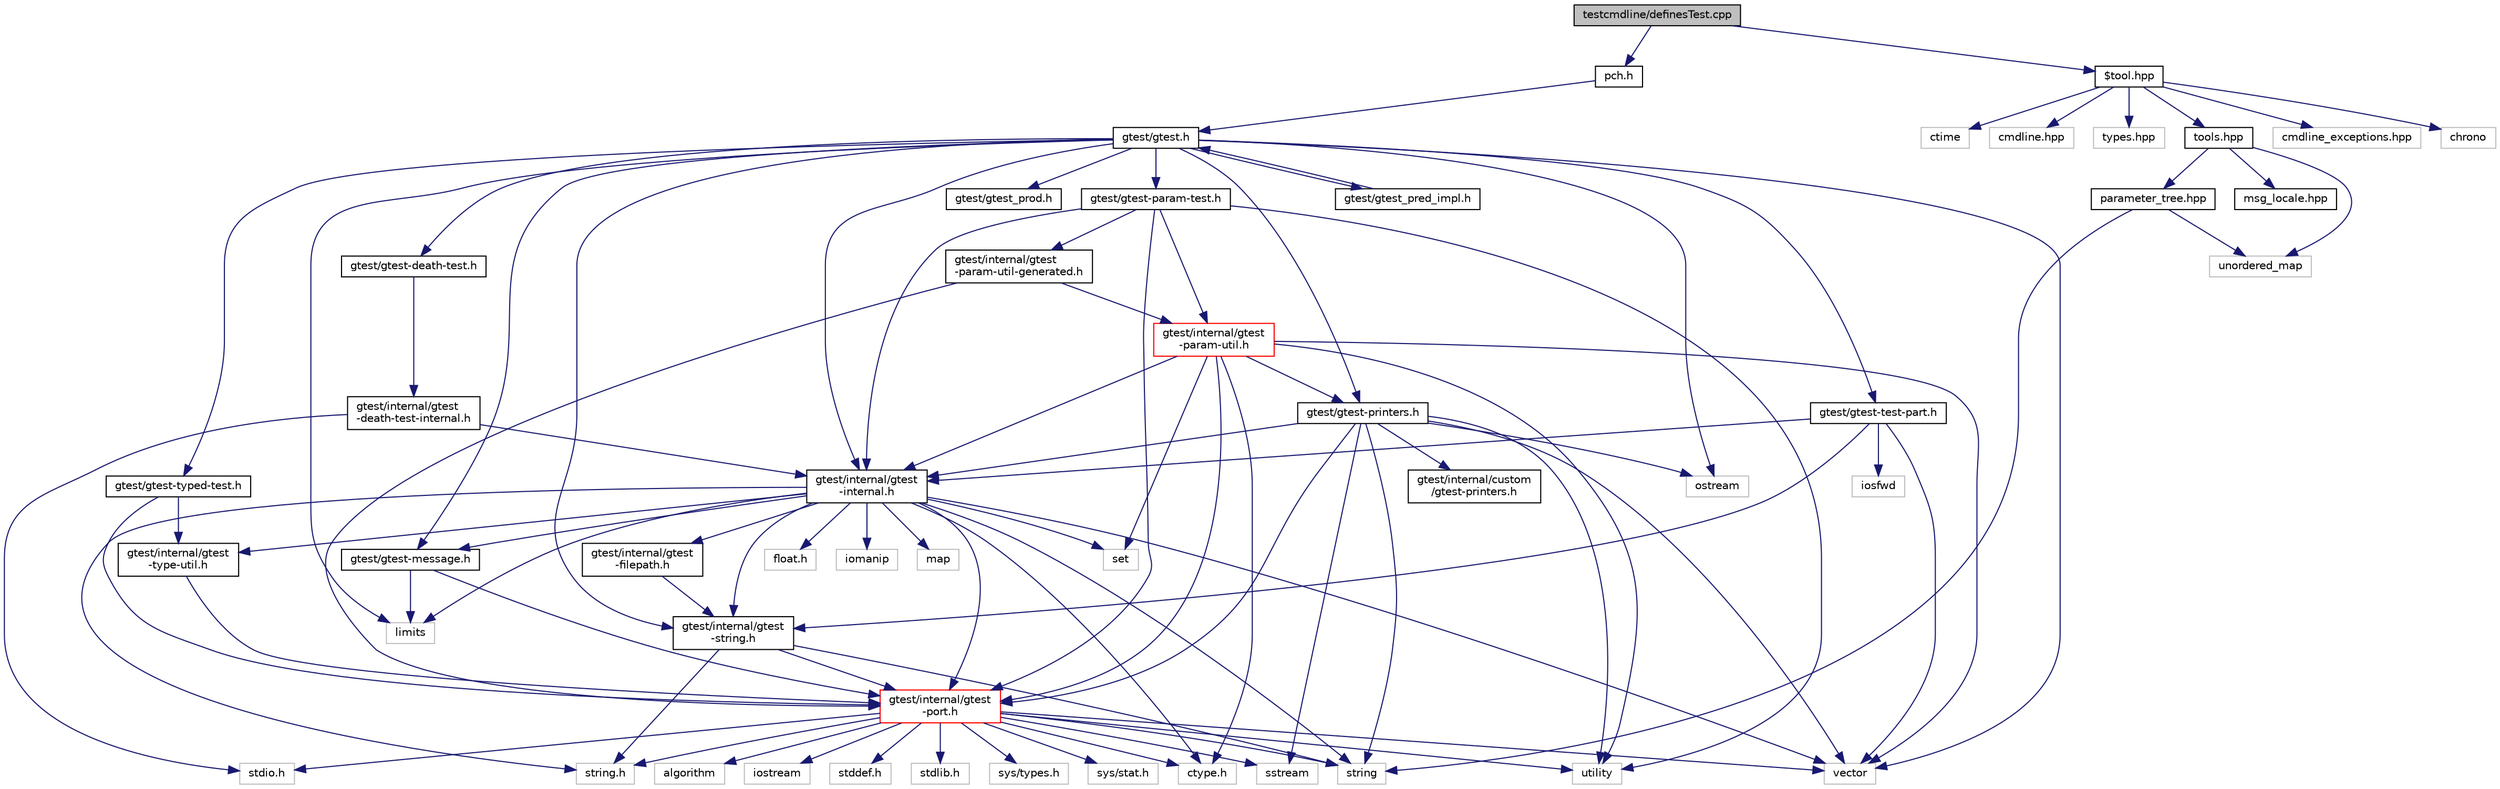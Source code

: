 digraph "testcmdline/definesTest.cpp"
{
 // LATEX_PDF_SIZE
  edge [fontname="Helvetica",fontsize="10",labelfontname="Helvetica",labelfontsize="10"];
  node [fontname="Helvetica",fontsize="10",shape=record];
  Node1 [label="testcmdline/definesTest.cpp",height=0.2,width=0.4,color="black", fillcolor="grey75", style="filled", fontcolor="black",tooltip="Test for definitions."];
  Node1 -> Node2 [color="midnightblue",fontsize="10",style="solid"];
  Node2 [label="pch.h",height=0.2,width=0.4,color="black", fillcolor="white", style="filled",URL="$de/d3a/pch_8h.html",tooltip=" "];
  Node2 -> Node3 [color="midnightblue",fontsize="10",style="solid"];
  Node3 [label="gtest/gtest.h",height=0.2,width=0.4,color="black", fillcolor="white", style="filled",URL="$d8/d73/gtest_8h.html",tooltip=" "];
  Node3 -> Node4 [color="midnightblue",fontsize="10",style="solid"];
  Node4 [label="limits",height=0.2,width=0.4,color="grey75", fillcolor="white", style="filled",tooltip=" "];
  Node3 -> Node5 [color="midnightblue",fontsize="10",style="solid"];
  Node5 [label="ostream",height=0.2,width=0.4,color="grey75", fillcolor="white", style="filled",tooltip=" "];
  Node3 -> Node6 [color="midnightblue",fontsize="10",style="solid"];
  Node6 [label="vector",height=0.2,width=0.4,color="grey75", fillcolor="white", style="filled",tooltip=" "];
  Node3 -> Node7 [color="midnightblue",fontsize="10",style="solid"];
  Node7 [label="gtest/internal/gtest\l-internal.h",height=0.2,width=0.4,color="black", fillcolor="white", style="filled",URL="$d5/da1/gtest-internal_8h.html",tooltip=" "];
  Node7 -> Node8 [color="midnightblue",fontsize="10",style="solid"];
  Node8 [label="gtest/internal/gtest\l-port.h",height=0.2,width=0.4,color="red", fillcolor="white", style="filled",URL="$d3/dc9/gtest-port_8h.html",tooltip=" "];
  Node8 -> Node9 [color="midnightblue",fontsize="10",style="solid"];
  Node9 [label="ctype.h",height=0.2,width=0.4,color="grey75", fillcolor="white", style="filled",tooltip=" "];
  Node8 -> Node10 [color="midnightblue",fontsize="10",style="solid"];
  Node10 [label="stddef.h",height=0.2,width=0.4,color="grey75", fillcolor="white", style="filled",tooltip=" "];
  Node8 -> Node11 [color="midnightblue",fontsize="10",style="solid"];
  Node11 [label="stdlib.h",height=0.2,width=0.4,color="grey75", fillcolor="white", style="filled",tooltip=" "];
  Node8 -> Node12 [color="midnightblue",fontsize="10",style="solid"];
  Node12 [label="stdio.h",height=0.2,width=0.4,color="grey75", fillcolor="white", style="filled",tooltip=" "];
  Node8 -> Node13 [color="midnightblue",fontsize="10",style="solid"];
  Node13 [label="string.h",height=0.2,width=0.4,color="grey75", fillcolor="white", style="filled",tooltip=" "];
  Node8 -> Node14 [color="midnightblue",fontsize="10",style="solid"];
  Node14 [label="sys/types.h",height=0.2,width=0.4,color="grey75", fillcolor="white", style="filled",tooltip=" "];
  Node8 -> Node15 [color="midnightblue",fontsize="10",style="solid"];
  Node15 [label="sys/stat.h",height=0.2,width=0.4,color="grey75", fillcolor="white", style="filled",tooltip=" "];
  Node8 -> Node16 [color="midnightblue",fontsize="10",style="solid"];
  Node16 [label="string",height=0.2,width=0.4,color="grey75", fillcolor="white", style="filled",tooltip=" "];
  Node8 -> Node17 [color="midnightblue",fontsize="10",style="solid"];
  Node17 [label="algorithm",height=0.2,width=0.4,color="grey75", fillcolor="white", style="filled",tooltip=" "];
  Node8 -> Node18 [color="midnightblue",fontsize="10",style="solid"];
  Node18 [label="iostream",height=0.2,width=0.4,color="grey75", fillcolor="white", style="filled",tooltip=" "];
  Node8 -> Node19 [color="midnightblue",fontsize="10",style="solid"];
  Node19 [label="sstream",height=0.2,width=0.4,color="grey75", fillcolor="white", style="filled",tooltip=" "];
  Node8 -> Node20 [color="midnightblue",fontsize="10",style="solid"];
  Node20 [label="utility",height=0.2,width=0.4,color="grey75", fillcolor="white", style="filled",tooltip=" "];
  Node8 -> Node6 [color="midnightblue",fontsize="10",style="solid"];
  Node7 -> Node9 [color="midnightblue",fontsize="10",style="solid"];
  Node7 -> Node28 [color="midnightblue",fontsize="10",style="solid"];
  Node28 [label="float.h",height=0.2,width=0.4,color="grey75", fillcolor="white", style="filled",tooltip=" "];
  Node7 -> Node13 [color="midnightblue",fontsize="10",style="solid"];
  Node7 -> Node29 [color="midnightblue",fontsize="10",style="solid"];
  Node29 [label="iomanip",height=0.2,width=0.4,color="grey75", fillcolor="white", style="filled",tooltip=" "];
  Node7 -> Node4 [color="midnightblue",fontsize="10",style="solid"];
  Node7 -> Node30 [color="midnightblue",fontsize="10",style="solid"];
  Node30 [label="map",height=0.2,width=0.4,color="grey75", fillcolor="white", style="filled",tooltip=" "];
  Node7 -> Node31 [color="midnightblue",fontsize="10",style="solid"];
  Node31 [label="set",height=0.2,width=0.4,color="grey75", fillcolor="white", style="filled",tooltip=" "];
  Node7 -> Node16 [color="midnightblue",fontsize="10",style="solid"];
  Node7 -> Node6 [color="midnightblue",fontsize="10",style="solid"];
  Node7 -> Node32 [color="midnightblue",fontsize="10",style="solid"];
  Node32 [label="gtest/gtest-message.h",height=0.2,width=0.4,color="black", fillcolor="white", style="filled",URL="$d6/da4/gtest-message_8h.html",tooltip=" "];
  Node32 -> Node4 [color="midnightblue",fontsize="10",style="solid"];
  Node32 -> Node8 [color="midnightblue",fontsize="10",style="solid"];
  Node7 -> Node33 [color="midnightblue",fontsize="10",style="solid"];
  Node33 [label="gtest/internal/gtest\l-filepath.h",height=0.2,width=0.4,color="black", fillcolor="white", style="filled",URL="$dc/d79/gtest-filepath_8h.html",tooltip=" "];
  Node33 -> Node34 [color="midnightblue",fontsize="10",style="solid"];
  Node34 [label="gtest/internal/gtest\l-string.h",height=0.2,width=0.4,color="black", fillcolor="white", style="filled",URL="$d0/d45/gtest-string_8h.html",tooltip=" "];
  Node34 -> Node13 [color="midnightblue",fontsize="10",style="solid"];
  Node34 -> Node16 [color="midnightblue",fontsize="10",style="solid"];
  Node34 -> Node8 [color="midnightblue",fontsize="10",style="solid"];
  Node7 -> Node34 [color="midnightblue",fontsize="10",style="solid"];
  Node7 -> Node35 [color="midnightblue",fontsize="10",style="solid"];
  Node35 [label="gtest/internal/gtest\l-type-util.h",height=0.2,width=0.4,color="black", fillcolor="white", style="filled",URL="$d9/d97/gtest-type-util_8h.html",tooltip=" "];
  Node35 -> Node8 [color="midnightblue",fontsize="10",style="solid"];
  Node3 -> Node34 [color="midnightblue",fontsize="10",style="solid"];
  Node3 -> Node36 [color="midnightblue",fontsize="10",style="solid"];
  Node36 [label="gtest/gtest-death-test.h",height=0.2,width=0.4,color="black", fillcolor="white", style="filled",URL="$d4/d59/gtest-death-test_8h.html",tooltip=" "];
  Node36 -> Node37 [color="midnightblue",fontsize="10",style="solid"];
  Node37 [label="gtest/internal/gtest\l-death-test-internal.h",height=0.2,width=0.4,color="black", fillcolor="white", style="filled",URL="$d0/d1a/gtest-death-test-internal_8h.html",tooltip=" "];
  Node37 -> Node7 [color="midnightblue",fontsize="10",style="solid"];
  Node37 -> Node12 [color="midnightblue",fontsize="10",style="solid"];
  Node3 -> Node32 [color="midnightblue",fontsize="10",style="solid"];
  Node3 -> Node38 [color="midnightblue",fontsize="10",style="solid"];
  Node38 [label="gtest/gtest-param-test.h",height=0.2,width=0.4,color="black", fillcolor="white", style="filled",URL="$d0/d31/gtest-param-test_8h.html",tooltip=" "];
  Node38 -> Node8 [color="midnightblue",fontsize="10",style="solid"];
  Node38 -> Node20 [color="midnightblue",fontsize="10",style="solid"];
  Node38 -> Node7 [color="midnightblue",fontsize="10",style="solid"];
  Node38 -> Node39 [color="midnightblue",fontsize="10",style="solid"];
  Node39 [label="gtest/internal/gtest\l-param-util.h",height=0.2,width=0.4,color="red", fillcolor="white", style="filled",URL="$dc/df2/gtest-param-util_8h.html",tooltip=" "];
  Node39 -> Node9 [color="midnightblue",fontsize="10",style="solid"];
  Node39 -> Node31 [color="midnightblue",fontsize="10",style="solid"];
  Node39 -> Node20 [color="midnightblue",fontsize="10",style="solid"];
  Node39 -> Node6 [color="midnightblue",fontsize="10",style="solid"];
  Node39 -> Node7 [color="midnightblue",fontsize="10",style="solid"];
  Node39 -> Node8 [color="midnightblue",fontsize="10",style="solid"];
  Node39 -> Node43 [color="midnightblue",fontsize="10",style="solid"];
  Node43 [label="gtest/gtest-printers.h",height=0.2,width=0.4,color="black", fillcolor="white", style="filled",URL="$d0/d6d/gtest-printers_8h.html",tooltip=" "];
  Node43 -> Node5 [color="midnightblue",fontsize="10",style="solid"];
  Node43 -> Node19 [color="midnightblue",fontsize="10",style="solid"];
  Node43 -> Node16 [color="midnightblue",fontsize="10",style="solid"];
  Node43 -> Node20 [color="midnightblue",fontsize="10",style="solid"];
  Node43 -> Node6 [color="midnightblue",fontsize="10",style="solid"];
  Node43 -> Node8 [color="midnightblue",fontsize="10",style="solid"];
  Node43 -> Node7 [color="midnightblue",fontsize="10",style="solid"];
  Node43 -> Node44 [color="midnightblue",fontsize="10",style="solid"];
  Node44 [label="gtest/internal/custom\l/gtest-printers.h",height=0.2,width=0.4,color="black", fillcolor="white", style="filled",URL="$da/db0/internal_2custom_2gtest-printers_8h.html",tooltip=" "];
  Node38 -> Node45 [color="midnightblue",fontsize="10",style="solid"];
  Node45 [label="gtest/internal/gtest\l-param-util-generated.h",height=0.2,width=0.4,color="black", fillcolor="white", style="filled",URL="$dc/db7/gtest-param-util-generated_8h.html",tooltip=" "];
  Node45 -> Node39 [color="midnightblue",fontsize="10",style="solid"];
  Node45 -> Node8 [color="midnightblue",fontsize="10",style="solid"];
  Node3 -> Node43 [color="midnightblue",fontsize="10",style="solid"];
  Node3 -> Node46 [color="midnightblue",fontsize="10",style="solid"];
  Node46 [label="gtest/gtest_prod.h",height=0.2,width=0.4,color="black", fillcolor="white", style="filled",URL="$d4/db1/gtest__prod_8h.html",tooltip=" "];
  Node3 -> Node47 [color="midnightblue",fontsize="10",style="solid"];
  Node47 [label="gtest/gtest-test-part.h",height=0.2,width=0.4,color="black", fillcolor="white", style="filled",URL="$d1/d01/gtest-test-part_8h.html",tooltip=" "];
  Node47 -> Node48 [color="midnightblue",fontsize="10",style="solid"];
  Node48 [label="iosfwd",height=0.2,width=0.4,color="grey75", fillcolor="white", style="filled",tooltip=" "];
  Node47 -> Node6 [color="midnightblue",fontsize="10",style="solid"];
  Node47 -> Node7 [color="midnightblue",fontsize="10",style="solid"];
  Node47 -> Node34 [color="midnightblue",fontsize="10",style="solid"];
  Node3 -> Node49 [color="midnightblue",fontsize="10",style="solid"];
  Node49 [label="gtest/gtest-typed-test.h",height=0.2,width=0.4,color="black", fillcolor="white", style="filled",URL="$de/dce/gtest-typed-test_8h.html",tooltip=" "];
  Node49 -> Node8 [color="midnightblue",fontsize="10",style="solid"];
  Node49 -> Node35 [color="midnightblue",fontsize="10",style="solid"];
  Node3 -> Node50 [color="midnightblue",fontsize="10",style="solid"];
  Node50 [label="gtest/gtest_pred_impl.h",height=0.2,width=0.4,color="black", fillcolor="white", style="filled",URL="$db/d6e/gtest__pred__impl_8h.html",tooltip=" "];
  Node50 -> Node3 [color="midnightblue",fontsize="10",style="solid"];
  Node1 -> Node51 [color="midnightblue",fontsize="10",style="solid"];
  Node51 [label="$tool.hpp",height=0.2,width=0.4,color="black", fillcolor="white", style="filled",URL="$d1/dec/_0btool_8hpp.html",tooltip=" "];
  Node51 -> Node52 [color="midnightblue",fontsize="10",style="solid"];
  Node52 [label="chrono",height=0.2,width=0.4,color="grey75", fillcolor="white", style="filled",tooltip=" "];
  Node51 -> Node53 [color="midnightblue",fontsize="10",style="solid"];
  Node53 [label="ctime",height=0.2,width=0.4,color="grey75", fillcolor="white", style="filled",tooltip=" "];
  Node51 -> Node54 [color="midnightblue",fontsize="10",style="solid"];
  Node54 [label="cmdline.hpp",height=0.2,width=0.4,color="grey75", fillcolor="white", style="filled",tooltip=" "];
  Node51 -> Node55 [color="midnightblue",fontsize="10",style="solid"];
  Node55 [label="types.hpp",height=0.2,width=0.4,color="grey75", fillcolor="white", style="filled",tooltip=" "];
  Node51 -> Node56 [color="midnightblue",fontsize="10",style="solid"];
  Node56 [label="tools.hpp",height=0.2,width=0.4,color="black", fillcolor="white", style="filled",URL="$de/d71/tools_8hpp.html",tooltip=" "];
  Node56 -> Node57 [color="midnightblue",fontsize="10",style="solid"];
  Node57 [label="unordered_map",height=0.2,width=0.4,color="grey75", fillcolor="white", style="filled",tooltip=" "];
  Node56 -> Node58 [color="midnightblue",fontsize="10",style="solid"];
  Node58 [label="parameter_tree.hpp",height=0.2,width=0.4,color="black", fillcolor="white", style="filled",URL="$da/dc6/parameter__tree_8hpp.html",tooltip=" "];
  Node58 -> Node16 [color="midnightblue",fontsize="10",style="solid"];
  Node58 -> Node57 [color="midnightblue",fontsize="10",style="solid"];
  Node56 -> Node59 [color="midnightblue",fontsize="10",style="solid"];
  Node59 [label="msg_locale.hpp",height=0.2,width=0.4,color="black", fillcolor="white", style="filled",URL="$d2/d63/msg__locale_8hpp.html",tooltip=" "];
  Node51 -> Node60 [color="midnightblue",fontsize="10",style="solid"];
  Node60 [label="cmdline_exceptions.hpp",height=0.2,width=0.4,color="grey75", fillcolor="white", style="filled",tooltip=" "];
}
